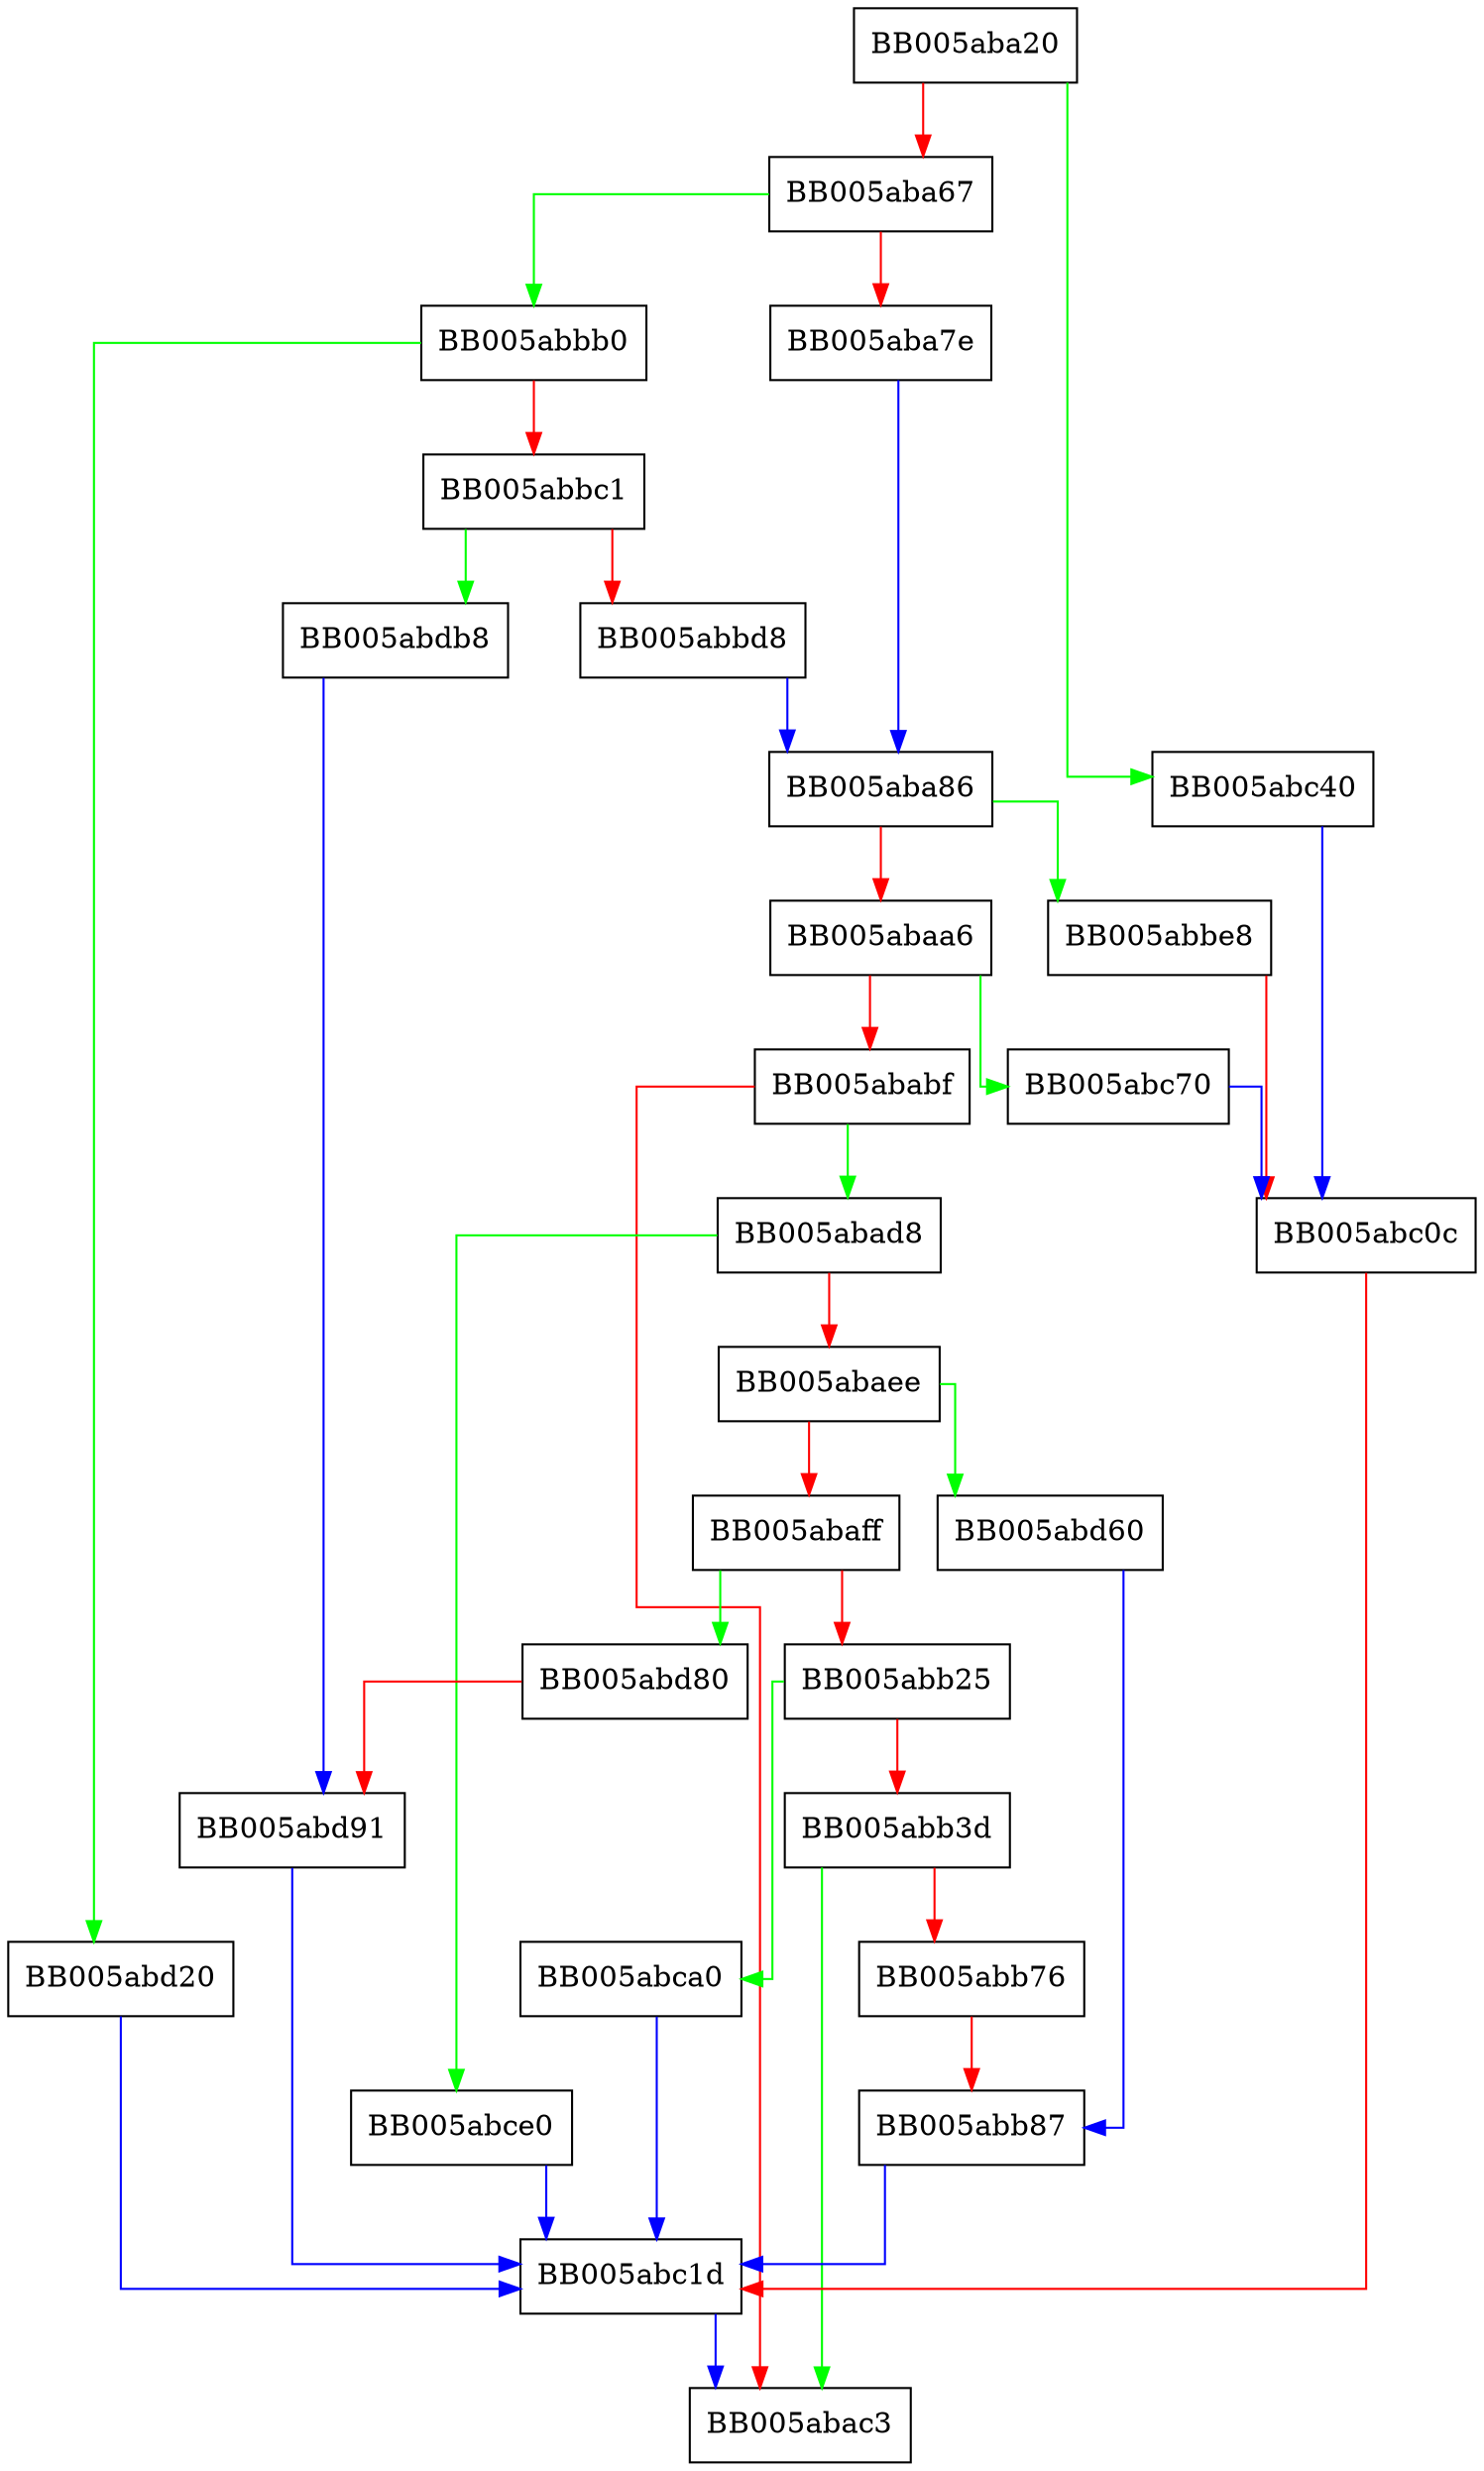 digraph ESS_CERT_ID_V2_new_init {
  node [shape="box"];
  graph [splines=ortho];
  BB005aba20 -> BB005abc40 [color="green"];
  BB005aba20 -> BB005aba67 [color="red"];
  BB005aba67 -> BB005abbb0 [color="green"];
  BB005aba67 -> BB005aba7e [color="red"];
  BB005aba7e -> BB005aba86 [color="blue"];
  BB005aba86 -> BB005abbe8 [color="green"];
  BB005aba86 -> BB005abaa6 [color="red"];
  BB005abaa6 -> BB005abc70 [color="green"];
  BB005abaa6 -> BB005ababf [color="red"];
  BB005ababf -> BB005abad8 [color="green"];
  BB005ababf -> BB005abac3 [color="red"];
  BB005abad8 -> BB005abce0 [color="green"];
  BB005abad8 -> BB005abaee [color="red"];
  BB005abaee -> BB005abd60 [color="green"];
  BB005abaee -> BB005abaff [color="red"];
  BB005abaff -> BB005abd80 [color="green"];
  BB005abaff -> BB005abb25 [color="red"];
  BB005abb25 -> BB005abca0 [color="green"];
  BB005abb25 -> BB005abb3d [color="red"];
  BB005abb3d -> BB005abac3 [color="green"];
  BB005abb3d -> BB005abb76 [color="red"];
  BB005abb76 -> BB005abb87 [color="red"];
  BB005abb87 -> BB005abc1d [color="blue"];
  BB005abbb0 -> BB005abd20 [color="green"];
  BB005abbb0 -> BB005abbc1 [color="red"];
  BB005abbc1 -> BB005abdb8 [color="green"];
  BB005abbc1 -> BB005abbd8 [color="red"];
  BB005abbd8 -> BB005aba86 [color="blue"];
  BB005abbe8 -> BB005abc0c [color="red"];
  BB005abc0c -> BB005abc1d [color="red"];
  BB005abc1d -> BB005abac3 [color="blue"];
  BB005abc40 -> BB005abc0c [color="blue"];
  BB005abc70 -> BB005abc0c [color="blue"];
  BB005abca0 -> BB005abc1d [color="blue"];
  BB005abce0 -> BB005abc1d [color="blue"];
  BB005abd20 -> BB005abc1d [color="blue"];
  BB005abd60 -> BB005abb87 [color="blue"];
  BB005abd80 -> BB005abd91 [color="red"];
  BB005abd91 -> BB005abc1d [color="blue"];
  BB005abdb8 -> BB005abd91 [color="blue"];
}